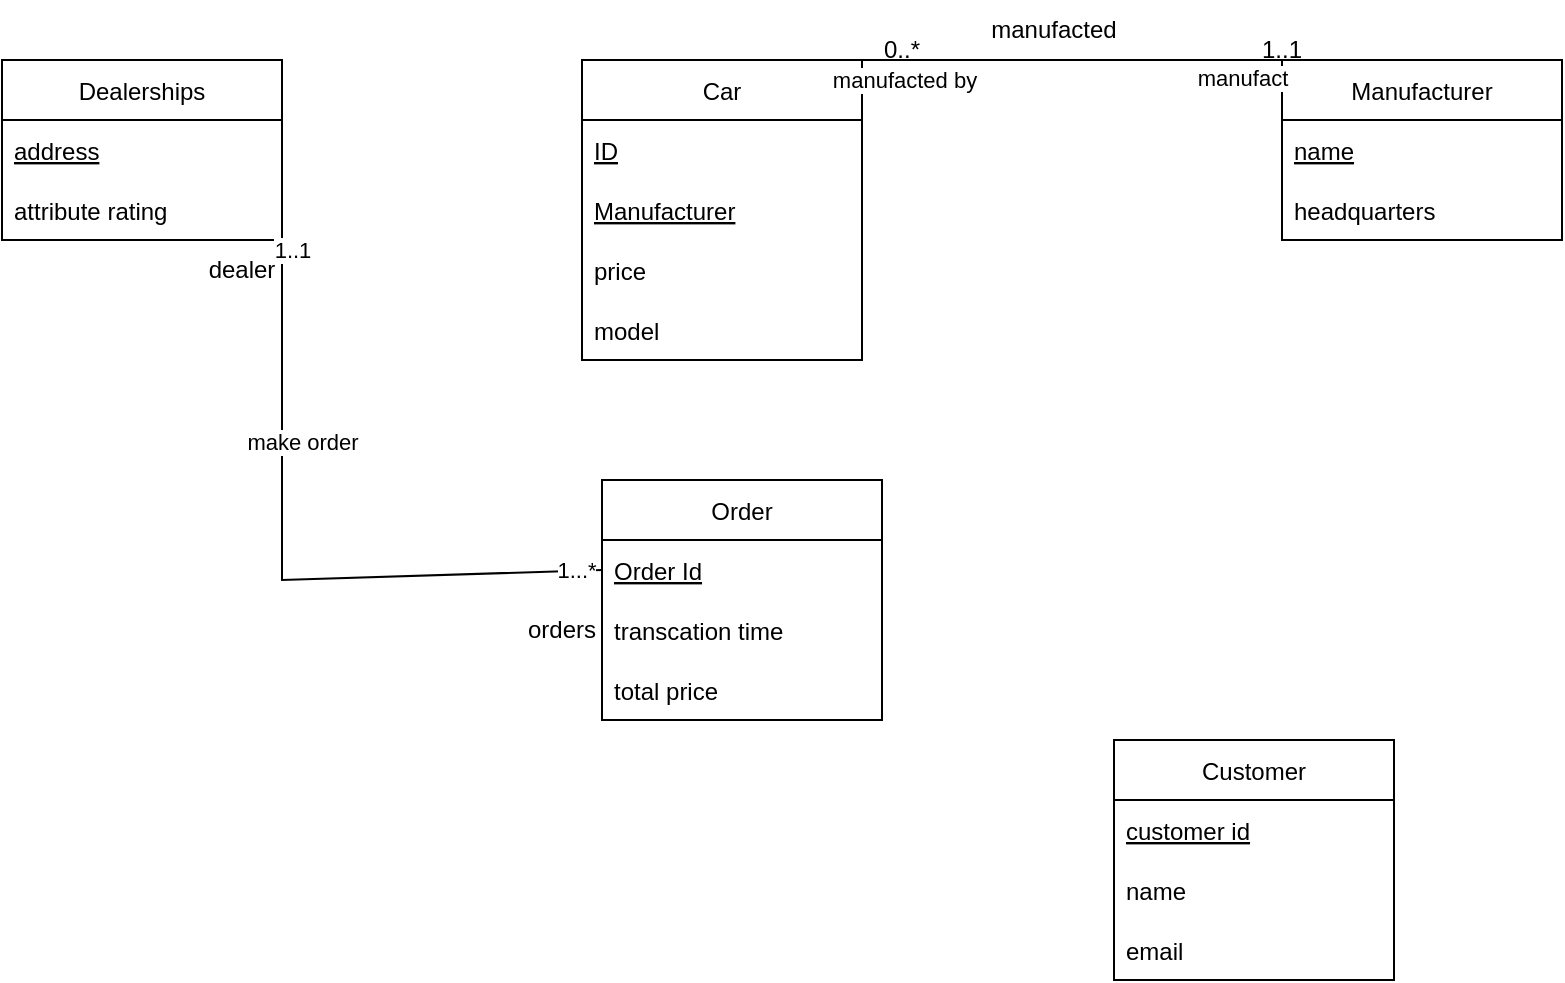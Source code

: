 <mxfile version="16.5.6" type="github">
  <diagram id="R2lEEEUBdFMjLlhIrx00" name="Page-1">
    <mxGraphModel dx="1038" dy="575" grid="1" gridSize="10" guides="1" tooltips="1" connect="1" arrows="1" fold="1" page="1" pageScale="1" pageWidth="850" pageHeight="1100" math="0" shadow="0" extFonts="Permanent Marker^https://fonts.googleapis.com/css?family=Permanent+Marker">
      <root>
        <mxCell id="0" />
        <mxCell id="1" parent="0" />
        <mxCell id="PFmWur5goG_W4Kn4bBjD-1" value="Dealerships" style="swimlane;fontStyle=0;childLayout=stackLayout;horizontal=1;startSize=30;horizontalStack=0;resizeParent=1;resizeParentMax=0;resizeLast=0;collapsible=1;marginBottom=0;" vertex="1" parent="1">
          <mxGeometry x="40" y="140" width="140" height="90" as="geometry" />
        </mxCell>
        <mxCell id="PFmWur5goG_W4Kn4bBjD-2" value="address" style="text;strokeColor=none;fillColor=none;align=left;verticalAlign=middle;spacingLeft=4;spacingRight=4;overflow=hidden;points=[[0,0.5],[1,0.5]];portConstraint=eastwest;rotatable=0;fontStyle=4" vertex="1" parent="PFmWur5goG_W4Kn4bBjD-1">
          <mxGeometry y="30" width="140" height="30" as="geometry" />
        </mxCell>
        <mxCell id="PFmWur5goG_W4Kn4bBjD-3" value="attribute rating" style="text;strokeColor=none;fillColor=none;align=left;verticalAlign=middle;spacingLeft=4;spacingRight=4;overflow=hidden;points=[[0,0.5],[1,0.5]];portConstraint=eastwest;rotatable=0;" vertex="1" parent="PFmWur5goG_W4Kn4bBjD-1">
          <mxGeometry y="60" width="140" height="30" as="geometry" />
        </mxCell>
        <mxCell id="PFmWur5goG_W4Kn4bBjD-5" value="Car" style="swimlane;fontStyle=0;childLayout=stackLayout;horizontal=1;startSize=30;horizontalStack=0;resizeParent=1;resizeParentMax=0;resizeLast=0;collapsible=1;marginBottom=0;" vertex="1" parent="1">
          <mxGeometry x="330" y="140" width="140" height="150" as="geometry" />
        </mxCell>
        <mxCell id="PFmWur5goG_W4Kn4bBjD-6" value="ID" style="text;strokeColor=none;fillColor=none;align=left;verticalAlign=middle;spacingLeft=4;spacingRight=4;overflow=hidden;points=[[0,0.5],[1,0.5]];portConstraint=eastwest;rotatable=0;fontStyle=4" vertex="1" parent="PFmWur5goG_W4Kn4bBjD-5">
          <mxGeometry y="30" width="140" height="30" as="geometry" />
        </mxCell>
        <mxCell id="PFmWur5goG_W4Kn4bBjD-7" value="Manufacturer" style="text;strokeColor=none;fillColor=none;align=left;verticalAlign=middle;spacingLeft=4;spacingRight=4;overflow=hidden;points=[[0,0.5],[1,0.5]];portConstraint=eastwest;rotatable=0;fontStyle=4" vertex="1" parent="PFmWur5goG_W4Kn4bBjD-5">
          <mxGeometry y="60" width="140" height="30" as="geometry" />
        </mxCell>
        <mxCell id="PFmWur5goG_W4Kn4bBjD-8" value="price" style="text;strokeColor=none;fillColor=none;align=left;verticalAlign=middle;spacingLeft=4;spacingRight=4;overflow=hidden;points=[[0,0.5],[1,0.5]];portConstraint=eastwest;rotatable=0;" vertex="1" parent="PFmWur5goG_W4Kn4bBjD-5">
          <mxGeometry y="90" width="140" height="30" as="geometry" />
        </mxCell>
        <mxCell id="PFmWur5goG_W4Kn4bBjD-11" value="model" style="text;strokeColor=none;fillColor=none;align=left;verticalAlign=middle;spacingLeft=4;spacingRight=4;overflow=hidden;points=[[0,0.5],[1,0.5]];portConstraint=eastwest;rotatable=0;" vertex="1" parent="PFmWur5goG_W4Kn4bBjD-5">
          <mxGeometry y="120" width="140" height="30" as="geometry" />
        </mxCell>
        <mxCell id="PFmWur5goG_W4Kn4bBjD-12" value="Manufacturer" style="swimlane;fontStyle=0;childLayout=stackLayout;horizontal=1;startSize=30;horizontalStack=0;resizeParent=1;resizeParentMax=0;resizeLast=0;collapsible=1;marginBottom=0;" vertex="1" parent="1">
          <mxGeometry x="680" y="140" width="140" height="90" as="geometry" />
        </mxCell>
        <mxCell id="PFmWur5goG_W4Kn4bBjD-13" value="name" style="text;strokeColor=none;fillColor=none;align=left;verticalAlign=middle;spacingLeft=4;spacingRight=4;overflow=hidden;points=[[0,0.5],[1,0.5]];portConstraint=eastwest;rotatable=0;fontStyle=4" vertex="1" parent="PFmWur5goG_W4Kn4bBjD-12">
          <mxGeometry y="30" width="140" height="30" as="geometry" />
        </mxCell>
        <mxCell id="PFmWur5goG_W4Kn4bBjD-14" value="headquarters" style="text;strokeColor=none;fillColor=none;align=left;verticalAlign=middle;spacingLeft=4;spacingRight=4;overflow=hidden;points=[[0,0.5],[1,0.5]];portConstraint=eastwest;rotatable=0;" vertex="1" parent="PFmWur5goG_W4Kn4bBjD-12">
          <mxGeometry y="60" width="140" height="30" as="geometry" />
        </mxCell>
        <mxCell id="PFmWur5goG_W4Kn4bBjD-16" value="Order" style="swimlane;fontStyle=0;childLayout=stackLayout;horizontal=1;startSize=30;horizontalStack=0;resizeParent=1;resizeParentMax=0;resizeLast=0;collapsible=1;marginBottom=0;" vertex="1" parent="1">
          <mxGeometry x="340" y="350" width="140" height="120" as="geometry" />
        </mxCell>
        <mxCell id="PFmWur5goG_W4Kn4bBjD-17" value="Order Id" style="text;strokeColor=none;fillColor=none;align=left;verticalAlign=middle;spacingLeft=4;spacingRight=4;overflow=hidden;points=[[0,0.5],[1,0.5]];portConstraint=eastwest;rotatable=0;fontStyle=4" vertex="1" parent="PFmWur5goG_W4Kn4bBjD-16">
          <mxGeometry y="30" width="140" height="30" as="geometry" />
        </mxCell>
        <mxCell id="PFmWur5goG_W4Kn4bBjD-50" value="transcation time" style="text;strokeColor=none;fillColor=none;align=left;verticalAlign=middle;spacingLeft=4;spacingRight=4;overflow=hidden;points=[[0,0.5],[1,0.5]];portConstraint=eastwest;rotatable=0;" vertex="1" parent="PFmWur5goG_W4Kn4bBjD-16">
          <mxGeometry y="60" width="140" height="30" as="geometry" />
        </mxCell>
        <mxCell id="PFmWur5goG_W4Kn4bBjD-18" value="total price" style="text;strokeColor=none;fillColor=none;align=left;verticalAlign=middle;spacingLeft=4;spacingRight=4;overflow=hidden;points=[[0,0.5],[1,0.5]];portConstraint=eastwest;rotatable=0;" vertex="1" parent="PFmWur5goG_W4Kn4bBjD-16">
          <mxGeometry y="90" width="140" height="30" as="geometry" />
        </mxCell>
        <mxCell id="PFmWur5goG_W4Kn4bBjD-20" value="Customer" style="swimlane;fontStyle=0;childLayout=stackLayout;horizontal=1;startSize=30;horizontalStack=0;resizeParent=1;resizeParentMax=0;resizeLast=0;collapsible=1;marginBottom=0;" vertex="1" parent="1">
          <mxGeometry x="596" y="480" width="140" height="120" as="geometry" />
        </mxCell>
        <mxCell id="PFmWur5goG_W4Kn4bBjD-21" value="customer id" style="text;strokeColor=none;fillColor=none;align=left;verticalAlign=middle;spacingLeft=4;spacingRight=4;overflow=hidden;points=[[0,0.5],[1,0.5]];portConstraint=eastwest;rotatable=0;fontStyle=4" vertex="1" parent="PFmWur5goG_W4Kn4bBjD-20">
          <mxGeometry y="30" width="140" height="30" as="geometry" />
        </mxCell>
        <mxCell id="PFmWur5goG_W4Kn4bBjD-22" value="name" style="text;strokeColor=none;fillColor=none;align=left;verticalAlign=middle;spacingLeft=4;spacingRight=4;overflow=hidden;points=[[0,0.5],[1,0.5]];portConstraint=eastwest;rotatable=0;" vertex="1" parent="PFmWur5goG_W4Kn4bBjD-20">
          <mxGeometry y="60" width="140" height="30" as="geometry" />
        </mxCell>
        <mxCell id="PFmWur5goG_W4Kn4bBjD-23" value="email" style="text;strokeColor=none;fillColor=none;align=left;verticalAlign=middle;spacingLeft=4;spacingRight=4;overflow=hidden;points=[[0,0.5],[1,0.5]];portConstraint=eastwest;rotatable=0;" vertex="1" parent="PFmWur5goG_W4Kn4bBjD-20">
          <mxGeometry y="90" width="140" height="30" as="geometry" />
        </mxCell>
        <mxCell id="PFmWur5goG_W4Kn4bBjD-28" value="" style="endArrow=none;html=1;rounded=0;exitX=1;exitY=0;exitDx=0;exitDy=0;entryX=0;entryY=0;entryDx=0;entryDy=0;" edge="1" parent="1" source="PFmWur5goG_W4Kn4bBjD-5" target="PFmWur5goG_W4Kn4bBjD-12">
          <mxGeometry width="50" height="50" relative="1" as="geometry">
            <mxPoint x="480" y="190" as="sourcePoint" />
            <mxPoint x="640" y="190" as="targetPoint" />
          </mxGeometry>
        </mxCell>
        <mxCell id="PFmWur5goG_W4Kn4bBjD-33" value="manufact" style="edgeLabel;html=1;align=center;verticalAlign=middle;resizable=0;points=[];" vertex="1" connectable="0" parent="PFmWur5goG_W4Kn4bBjD-28">
          <mxGeometry x="0.808" y="-9" relative="1" as="geometry">
            <mxPoint as="offset" />
          </mxGeometry>
        </mxCell>
        <mxCell id="PFmWur5goG_W4Kn4bBjD-43" value="manufacted by" style="edgeLabel;html=1;align=center;verticalAlign=middle;resizable=0;points=[];" vertex="1" connectable="0" parent="PFmWur5goG_W4Kn4bBjD-28">
          <mxGeometry x="-0.862" y="-4" relative="1" as="geometry">
            <mxPoint x="6" y="6" as="offset" />
          </mxGeometry>
        </mxCell>
        <mxCell id="PFmWur5goG_W4Kn4bBjD-44" value="manufacted" style="text;html=1;strokeColor=none;fillColor=none;align=center;verticalAlign=middle;whiteSpace=wrap;rounded=0;" vertex="1" parent="1">
          <mxGeometry x="536" y="110" width="60" height="30" as="geometry" />
        </mxCell>
        <mxCell id="PFmWur5goG_W4Kn4bBjD-48" value="0..*" style="text;html=1;strokeColor=none;fillColor=none;align=center;verticalAlign=middle;whiteSpace=wrap;rounded=0;" vertex="1" parent="1">
          <mxGeometry x="460" y="120" width="60" height="30" as="geometry" />
        </mxCell>
        <mxCell id="PFmWur5goG_W4Kn4bBjD-49" value="1..1" style="text;html=1;strokeColor=none;fillColor=none;align=center;verticalAlign=middle;whiteSpace=wrap;rounded=0;" vertex="1" parent="1">
          <mxGeometry x="650" y="120" width="60" height="30" as="geometry" />
        </mxCell>
        <mxCell id="PFmWur5goG_W4Kn4bBjD-51" value="" style="endArrow=none;html=1;rounded=0;exitX=1;exitY=0.25;exitDx=0;exitDy=0;entryX=0;entryY=0.5;entryDx=0;entryDy=0;" edge="1" parent="1" source="PFmWur5goG_W4Kn4bBjD-1" target="PFmWur5goG_W4Kn4bBjD-17">
          <mxGeometry width="50" height="50" relative="1" as="geometry">
            <mxPoint x="170" y="210" as="sourcePoint" />
            <mxPoint x="220" y="160" as="targetPoint" />
            <Array as="points">
              <mxPoint x="180" y="400" />
            </Array>
          </mxGeometry>
        </mxCell>
        <mxCell id="PFmWur5goG_W4Kn4bBjD-52" value="make order" style="edgeLabel;html=1;align=center;verticalAlign=middle;resizable=0;points=[];" vertex="1" connectable="0" parent="PFmWur5goG_W4Kn4bBjD-51">
          <mxGeometry x="-0.188" y="8" relative="1" as="geometry">
            <mxPoint x="2" y="7" as="offset" />
          </mxGeometry>
        </mxCell>
        <mxCell id="PFmWur5goG_W4Kn4bBjD-53" value="1..1" style="edgeLabel;html=1;align=center;verticalAlign=middle;resizable=0;points=[];" vertex="1" connectable="0" parent="PFmWur5goG_W4Kn4bBjD-51">
          <mxGeometry x="-0.636" y="5" relative="1" as="geometry">
            <mxPoint as="offset" />
          </mxGeometry>
        </mxCell>
        <mxCell id="PFmWur5goG_W4Kn4bBjD-56" value="1...*" style="edgeLabel;html=1;align=center;verticalAlign=middle;resizable=0;points=[];" vertex="1" connectable="0" parent="PFmWur5goG_W4Kn4bBjD-51">
          <mxGeometry x="0.932" y="1" relative="1" as="geometry">
            <mxPoint as="offset" />
          </mxGeometry>
        </mxCell>
        <mxCell id="PFmWur5goG_W4Kn4bBjD-54" value="dealer" style="text;html=1;strokeColor=none;fillColor=none;align=center;verticalAlign=middle;whiteSpace=wrap;rounded=0;" vertex="1" parent="1">
          <mxGeometry x="130" y="230" width="60" height="30" as="geometry" />
        </mxCell>
        <mxCell id="PFmWur5goG_W4Kn4bBjD-55" value="orders" style="text;html=1;strokeColor=none;fillColor=none;align=center;verticalAlign=middle;whiteSpace=wrap;rounded=0;" vertex="1" parent="1">
          <mxGeometry x="290" y="410" width="60" height="30" as="geometry" />
        </mxCell>
      </root>
    </mxGraphModel>
  </diagram>
</mxfile>
